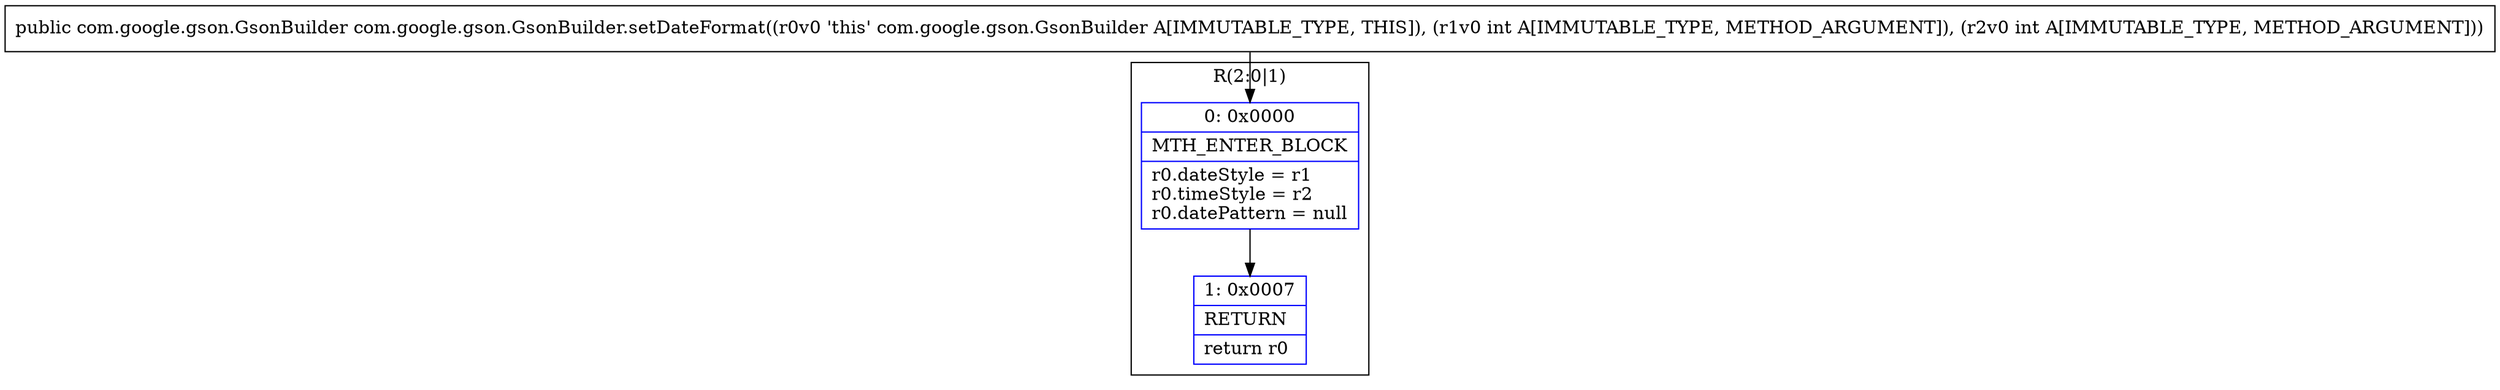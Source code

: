 digraph "CFG forcom.google.gson.GsonBuilder.setDateFormat(II)Lcom\/google\/gson\/GsonBuilder;" {
subgraph cluster_Region_522799557 {
label = "R(2:0|1)";
node [shape=record,color=blue];
Node_0 [shape=record,label="{0\:\ 0x0000|MTH_ENTER_BLOCK\l|r0.dateStyle = r1\lr0.timeStyle = r2\lr0.datePattern = null\l}"];
Node_1 [shape=record,label="{1\:\ 0x0007|RETURN\l|return r0\l}"];
}
MethodNode[shape=record,label="{public com.google.gson.GsonBuilder com.google.gson.GsonBuilder.setDateFormat((r0v0 'this' com.google.gson.GsonBuilder A[IMMUTABLE_TYPE, THIS]), (r1v0 int A[IMMUTABLE_TYPE, METHOD_ARGUMENT]), (r2v0 int A[IMMUTABLE_TYPE, METHOD_ARGUMENT])) }"];
MethodNode -> Node_0;
Node_0 -> Node_1;
}

